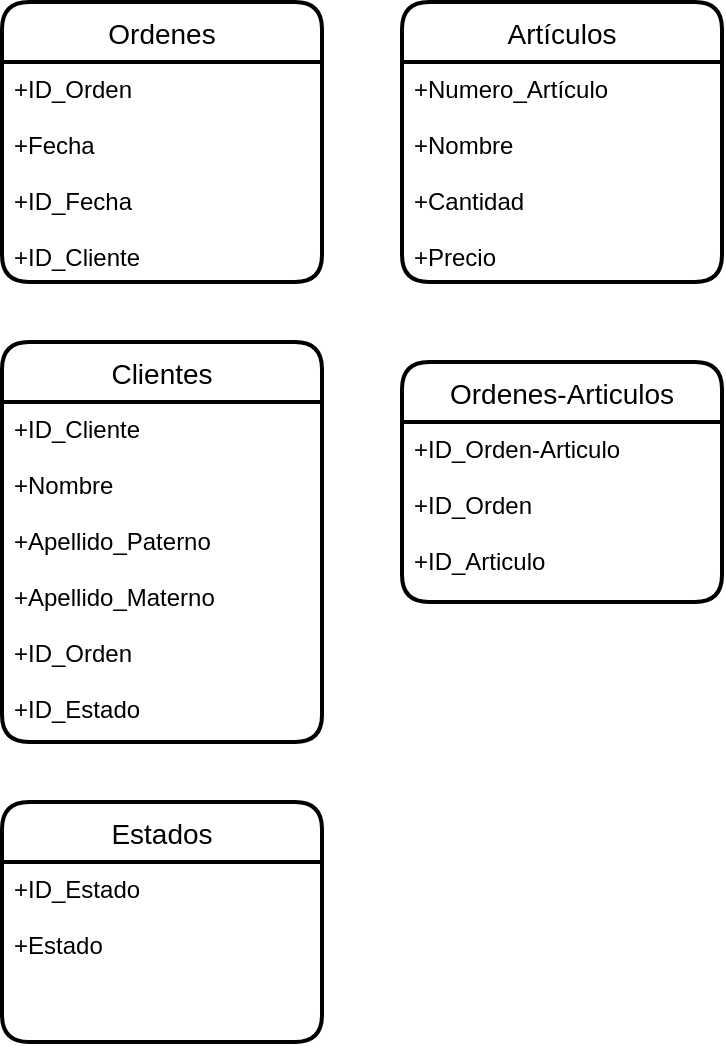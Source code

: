 <mxfile version="20.3.0"><diagram id="R2lEEEUBdFMjLlhIrx00" name="Page-1"><mxGraphModel dx="526" dy="443" grid="1" gridSize="10" guides="1" tooltips="1" connect="1" arrows="1" fold="1" page="1" pageScale="1" pageWidth="850" pageHeight="1100" math="0" shadow="0" extFonts="Permanent Marker^https://fonts.googleapis.com/css?family=Permanent+Marker"><root><mxCell id="0"/><mxCell id="1" parent="0"/><mxCell id="AynSpmXzAOspBLchFItI-3" value="Ordenes" style="swimlane;childLayout=stackLayout;horizontal=1;startSize=30;horizontalStack=0;rounded=1;fontSize=14;fontStyle=0;strokeWidth=2;resizeParent=0;resizeLast=1;shadow=0;dashed=0;align=center;" parent="1" vertex="1"><mxGeometry x="40" y="40" width="160" height="140" as="geometry"/></mxCell><mxCell id="AynSpmXzAOspBLchFItI-4" value="+ID_Orden&#xA;&#xA;+Fecha&#xA;&#xA;+ID_Fecha&#xA;&#xA;+ID_Cliente&#xA;&#xA;" style="align=left;strokeColor=none;fillColor=none;spacingLeft=4;fontSize=12;verticalAlign=top;resizable=0;rotatable=0;part=1;" parent="AynSpmXzAOspBLchFItI-3" vertex="1"><mxGeometry y="30" width="160" height="110" as="geometry"/></mxCell><mxCell id="AynSpmXzAOspBLchFItI-7" value="Clientes" style="swimlane;childLayout=stackLayout;horizontal=1;startSize=30;horizontalStack=0;rounded=1;fontSize=14;fontStyle=0;strokeWidth=2;resizeParent=0;resizeLast=1;shadow=0;dashed=0;align=center;" parent="1" vertex="1"><mxGeometry x="40" y="210" width="160" height="200" as="geometry"/></mxCell><mxCell id="AynSpmXzAOspBLchFItI-8" value="+ID_Cliente&#xA;&#xA;+Nombre&#xA;&#xA;+Apellido_Paterno&#xA;&#xA;+Apellido_Materno&#xA;&#xA;+ID_Orden&#xA;&#xA;+ID_Estado&#xA;&#xA;" style="align=left;strokeColor=none;fillColor=none;spacingLeft=4;fontSize=12;verticalAlign=top;resizable=0;rotatable=0;part=1;" parent="AynSpmXzAOspBLchFItI-7" vertex="1"><mxGeometry y="30" width="160" height="170" as="geometry"/></mxCell><mxCell id="AynSpmXzAOspBLchFItI-9" value="Artículos" style="swimlane;childLayout=stackLayout;horizontal=1;startSize=30;horizontalStack=0;rounded=1;fontSize=14;fontStyle=0;strokeWidth=2;resizeParent=0;resizeLast=1;shadow=0;dashed=0;align=center;" parent="1" vertex="1"><mxGeometry x="240" y="40" width="160" height="140" as="geometry"/></mxCell><mxCell id="AynSpmXzAOspBLchFItI-10" value="+Numero_Artículo&#xA;&#xA;+Nombre&#xA;&#xA;+Cantidad&#xA;&#xA;+Precio&#xA;" style="align=left;strokeColor=none;fillColor=none;spacingLeft=4;fontSize=12;verticalAlign=top;resizable=0;rotatable=0;part=1;" parent="AynSpmXzAOspBLchFItI-9" vertex="1"><mxGeometry y="30" width="160" height="110" as="geometry"/></mxCell><mxCell id="AynSpmXzAOspBLchFItI-15" value="Estados" style="swimlane;childLayout=stackLayout;horizontal=1;startSize=30;horizontalStack=0;rounded=1;fontSize=14;fontStyle=0;strokeWidth=2;resizeParent=0;resizeLast=1;shadow=0;dashed=0;align=center;" parent="1" vertex="1"><mxGeometry x="40" y="440" width="160" height="120" as="geometry"/></mxCell><mxCell id="AynSpmXzAOspBLchFItI-16" value="+ID_Estado&#xA;&#xA;+Estado&#xA;" style="align=left;strokeColor=none;fillColor=none;spacingLeft=4;fontSize=12;verticalAlign=top;resizable=0;rotatable=0;part=1;" parent="AynSpmXzAOspBLchFItI-15" vertex="1"><mxGeometry y="30" width="160" height="90" as="geometry"/></mxCell><mxCell id="AynSpmXzAOspBLchFItI-21" value="Ordenes-Articulos" style="swimlane;childLayout=stackLayout;horizontal=1;startSize=30;horizontalStack=0;rounded=1;fontSize=14;fontStyle=0;strokeWidth=2;resizeParent=0;resizeLast=1;shadow=0;dashed=0;align=center;" parent="1" vertex="1"><mxGeometry x="240" y="220" width="160" height="120" as="geometry"/></mxCell><mxCell id="AynSpmXzAOspBLchFItI-22" value="+ID_Orden-Articulo&#xA;&#xA;+ID_Orden&#xA;&#xA;+ID_Articulo&#xA;" style="align=left;strokeColor=none;fillColor=none;spacingLeft=4;fontSize=12;verticalAlign=top;resizable=0;rotatable=0;part=1;" parent="AynSpmXzAOspBLchFItI-21" vertex="1"><mxGeometry y="30" width="160" height="90" as="geometry"/></mxCell></root></mxGraphModel></diagram></mxfile>